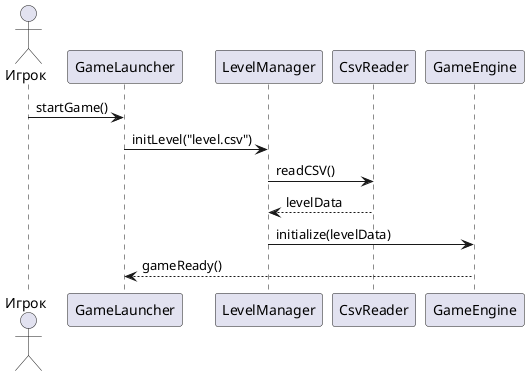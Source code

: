@startuml StartupSequence
actor Player as "Игрок"
participant "GameLauncher" as GL
participant "LevelManager" as LM
participant "CsvReader" as CR
participant "GameEngine" as GE

Player -> GL: startGame()
GL -> LM: initLevel("level.csv")
LM -> CR: readCSV()
CR --> LM: levelData
LM -> GE: initialize(levelData)
GE --> GL: gameReady()
@enduml